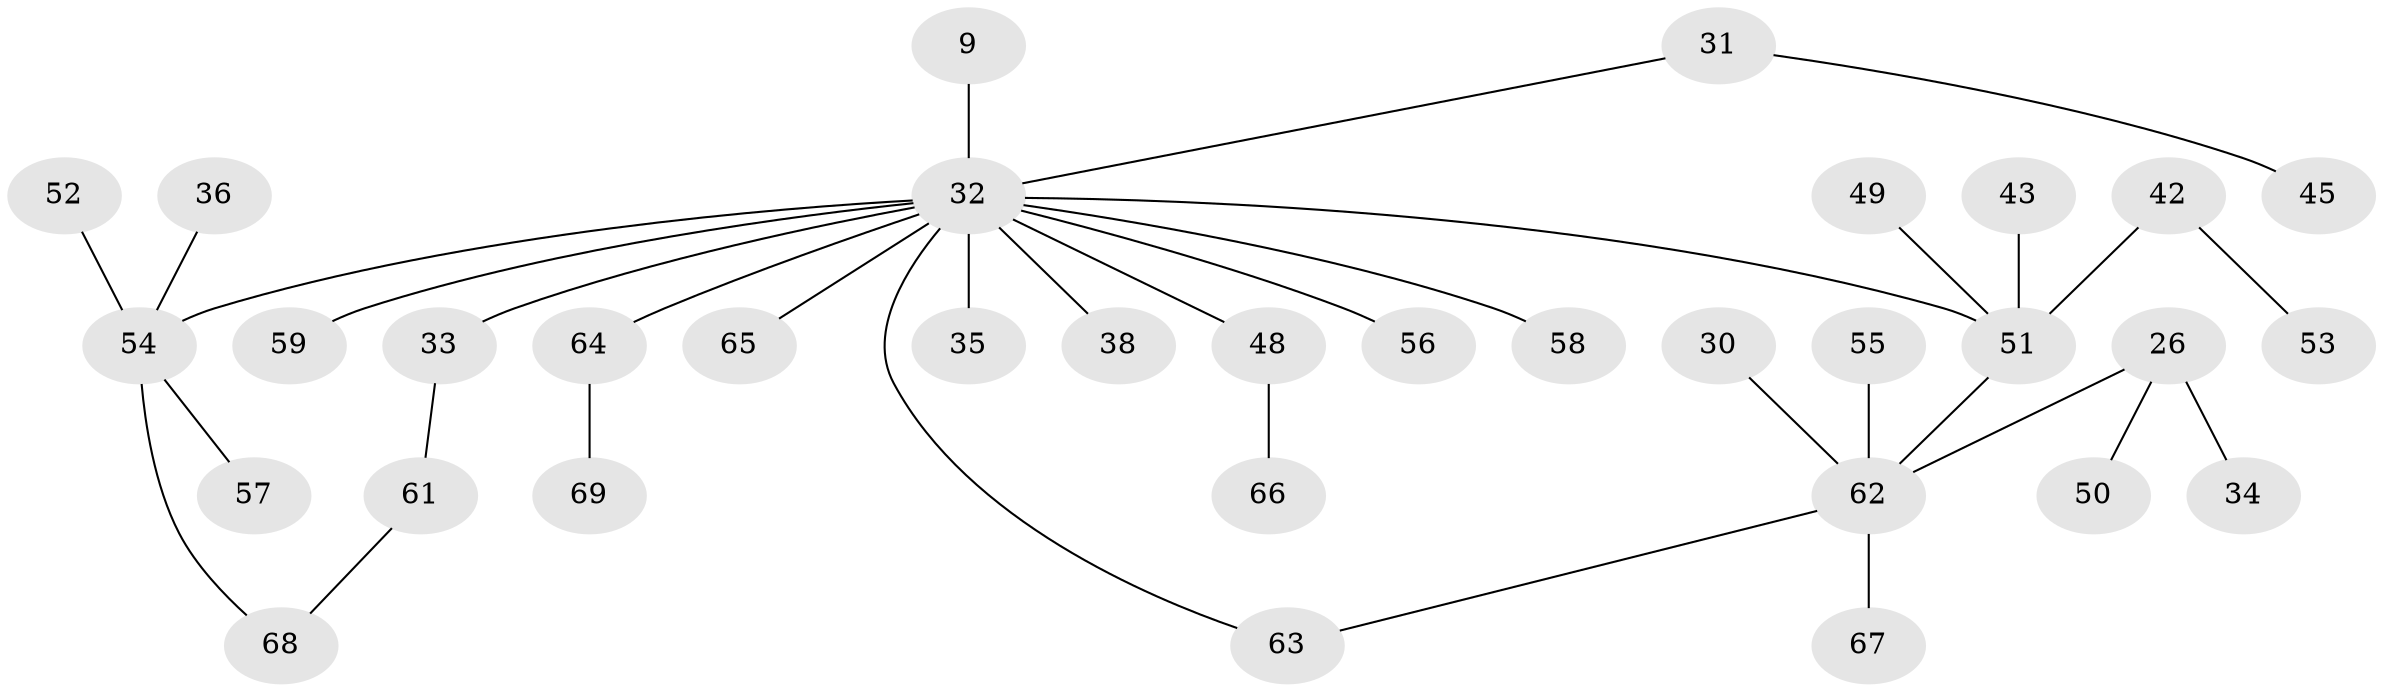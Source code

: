 // original degree distribution, {2: 0.3333333333333333, 3: 0.13043478260869565, 6: 0.014492753623188406, 4: 0.15942028985507245, 1: 0.36231884057971014}
// Generated by graph-tools (version 1.1) at 2025/45/03/04/25 21:45:31]
// undirected, 34 vertices, 35 edges
graph export_dot {
graph [start="1"]
  node [color=gray90,style=filled];
  9;
  26;
  30;
  31;
  32 [super="+4+16+21+12"];
  33 [super="+15"];
  34;
  35;
  36;
  38;
  42;
  43;
  45;
  48;
  49;
  50;
  51 [super="+17+46"];
  52;
  53;
  54 [super="+24+40+47+25"];
  55;
  56 [super="+14"];
  57;
  58;
  59;
  61;
  62 [super="+19+37"];
  63 [super="+60"];
  64 [super="+20+41"];
  65;
  66;
  67;
  68;
  69;
  9 -- 32;
  26 -- 34;
  26 -- 50;
  26 -- 62 [weight=2];
  30 -- 62;
  31 -- 45;
  31 -- 32;
  32 -- 65;
  32 -- 48;
  32 -- 58;
  32 -- 35;
  32 -- 63 [weight=2];
  32 -- 38;
  32 -- 59;
  32 -- 51 [weight=2];
  32 -- 54;
  32 -- 56;
  32 -- 33;
  32 -- 64;
  33 -- 61;
  36 -- 54;
  42 -- 53;
  42 -- 51;
  43 -- 51;
  48 -- 66;
  49 -- 51;
  51 -- 62;
  52 -- 54;
  54 -- 68;
  54 -- 57;
  55 -- 62;
  61 -- 68;
  62 -- 67;
  62 -- 63 [weight=2];
  64 -- 69;
}
